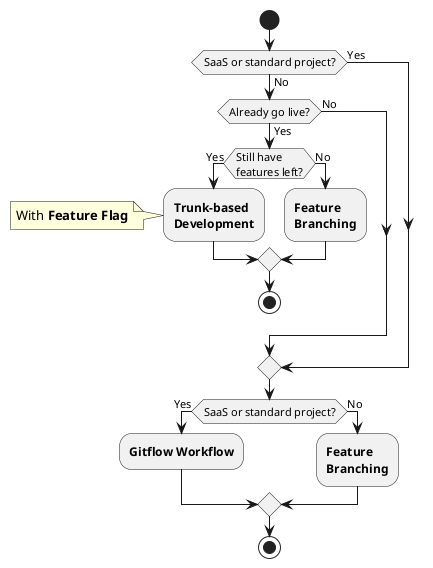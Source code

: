 @startuml Flow Selection
start

if (SaaS or standard project?) then (No)
    if (Already go live?) then (Yes)
        if (Still have\nfeatures left?) then (Yes)
            :**Trunk-based**\n**Development**;
            note left: With **Feature Flag**
        else (No)
            :**Feature**\n**Branching**;
        endif
        stop
    else (No)
    endif
else (Yes)
endif

if (SaaS or standard project?) then (Yes)
    :**Gitflow Workflow**;
else (No)
    :**Feature**\n**Branching**;
endif

stop
@enduml
